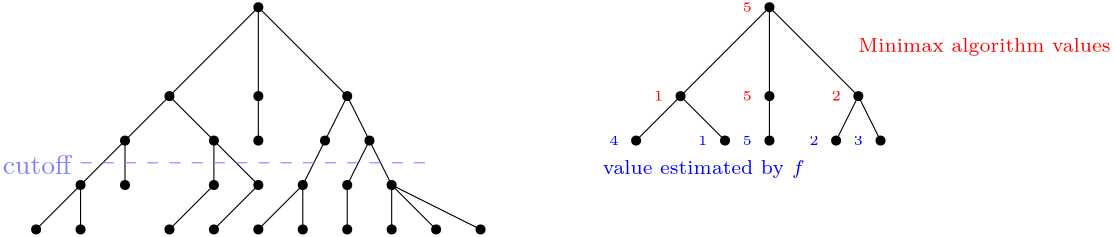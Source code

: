 <?xml version="1.0"?>
<!DOCTYPE ipe SYSTEM "ipe.dtd">
<ipe version="70218" creator="Ipe 7.2.28">
<info created="D:20251020163018" modified="D:20251020163210"/>
<ipestyle name="basic">
<symbol name="arrow/arc(spx)">
<path stroke="sym-stroke" fill="sym-stroke" pen="sym-pen">
0 0 m
-1 0.333 l
-1 -0.333 l
h
</path>
</symbol>
<symbol name="arrow/farc(spx)">
<path stroke="sym-stroke" fill="white" pen="sym-pen">
0 0 m
-1 0.333 l
-1 -0.333 l
h
</path>
</symbol>
<symbol name="arrow/ptarc(spx)">
<path stroke="sym-stroke" fill="sym-stroke" pen="sym-pen">
0 0 m
-1 0.333 l
-0.8 0 l
-1 -0.333 l
h
</path>
</symbol>
<symbol name="arrow/fptarc(spx)">
<path stroke="sym-stroke" fill="white" pen="sym-pen">
0 0 m
-1 0.333 l
-0.8 0 l
-1 -0.333 l
h
</path>
</symbol>
<symbol name="mark/circle(sx)" transformations="translations">
<path fill="sym-stroke">
0.6 0 0 0.6 0 0 e
0.4 0 0 0.4 0 0 e
</path>
</symbol>
<symbol name="mark/disk(sx)" transformations="translations">
<path fill="sym-stroke">
0.6 0 0 0.6 0 0 e
</path>
</symbol>
<symbol name="mark/fdisk(sfx)" transformations="translations">
<group>
<path fill="sym-fill">
0.5 0 0 0.5 0 0 e
</path>
<path fill="sym-stroke" fillrule="eofill">
0.6 0 0 0.6 0 0 e
0.4 0 0 0.4 0 0 e
</path>
</group>
</symbol>
<symbol name="mark/box(sx)" transformations="translations">
<path fill="sym-stroke" fillrule="eofill">
-0.6 -0.6 m
0.6 -0.6 l
0.6 0.6 l
-0.6 0.6 l
h
-0.4 -0.4 m
0.4 -0.4 l
0.4 0.4 l
-0.4 0.4 l
h
</path>
</symbol>
<symbol name="mark/square(sx)" transformations="translations">
<path fill="sym-stroke">
-0.6 -0.6 m
0.6 -0.6 l
0.6 0.6 l
-0.6 0.6 l
h
</path>
</symbol>
<symbol name="mark/fsquare(sfx)" transformations="translations">
<group>
<path fill="sym-fill">
-0.5 -0.5 m
0.5 -0.5 l
0.5 0.5 l
-0.5 0.5 l
h
</path>
<path fill="sym-stroke" fillrule="eofill">
-0.6 -0.6 m
0.6 -0.6 l
0.6 0.6 l
-0.6 0.6 l
h
-0.4 -0.4 m
0.4 -0.4 l
0.4 0.4 l
-0.4 0.4 l
h
</path>
</group>
</symbol>
<symbol name="mark/cross(sx)" transformations="translations">
<group>
<path fill="sym-stroke">
-0.43 -0.57 m
0.57 0.43 l
0.43 0.57 l
-0.57 -0.43 l
h
</path>
<path fill="sym-stroke">
-0.43 0.57 m
0.57 -0.43 l
0.43 -0.57 l
-0.57 0.43 l
h
</path>
</group>
</symbol>
<symbol name="arrow/fnormal(spx)">
<path stroke="sym-stroke" fill="white" pen="sym-pen">
0 0 m
-1 0.333 l
-1 -0.333 l
h
</path>
</symbol>
<symbol name="arrow/pointed(spx)">
<path stroke="sym-stroke" fill="sym-stroke" pen="sym-pen">
0 0 m
-1 0.333 l
-0.8 0 l
-1 -0.333 l
h
</path>
</symbol>
<symbol name="arrow/fpointed(spx)">
<path stroke="sym-stroke" fill="white" pen="sym-pen">
0 0 m
-1 0.333 l
-0.8 0 l
-1 -0.333 l
h
</path>
</symbol>
<symbol name="arrow/linear(spx)">
<path stroke="sym-stroke" pen="sym-pen">
-1 0.333 m
0 0 l
-1 -0.333 l
</path>
</symbol>
<symbol name="arrow/fdouble(spx)">
<path stroke="sym-stroke" fill="white" pen="sym-pen">
0 0 m
-1 0.333 l
-1 -0.333 l
h
-1 0 m
-2 0.333 l
-2 -0.333 l
h
</path>
</symbol>
<symbol name="arrow/double(spx)">
<path stroke="sym-stroke" fill="sym-stroke" pen="sym-pen">
0 0 m
-1 0.333 l
-1 -0.333 l
h
-1 0 m
-2 0.333 l
-2 -0.333 l
h
</path>
</symbol>
<symbol name="arrow/mid-normal(spx)">
<path stroke="sym-stroke" fill="sym-stroke" pen="sym-pen">
0.5 0 m
-0.5 0.333 l
-0.5 -0.333 l
h
</path>
</symbol>
<symbol name="arrow/mid-fnormal(spx)">
<path stroke="sym-stroke" fill="white" pen="sym-pen">
0.5 0 m
-0.5 0.333 l
-0.5 -0.333 l
h
</path>
</symbol>
<symbol name="arrow/mid-pointed(spx)">
<path stroke="sym-stroke" fill="sym-stroke" pen="sym-pen">
0.5 0 m
-0.5 0.333 l
-0.3 0 l
-0.5 -0.333 l
h
</path>
</symbol>
<symbol name="arrow/mid-fpointed(spx)">
<path stroke="sym-stroke" fill="white" pen="sym-pen">
0.5 0 m
-0.5 0.333 l
-0.3 0 l
-0.5 -0.333 l
h
</path>
</symbol>
<symbol name="arrow/mid-double(spx)">
<path stroke="sym-stroke" fill="sym-stroke" pen="sym-pen">
1 0 m
0 0.333 l
0 -0.333 l
h
0 0 m
-1 0.333 l
-1 -0.333 l
h
</path>
</symbol>
<symbol name="arrow/mid-fdouble(spx)">
<path stroke="sym-stroke" fill="white" pen="sym-pen">
1 0 m
0 0.333 l
0 -0.333 l
h
0 0 m
-1 0.333 l
-1 -0.333 l
h
</path>
</symbol>
<anglesize name="22.5 deg" value="22.5"/>
<anglesize name="30 deg" value="30"/>
<anglesize name="45 deg" value="45"/>
<anglesize name="60 deg" value="60"/>
<anglesize name="90 deg" value="90"/>
<arrowsize name="large" value="10"/>
<arrowsize name="small" value="5"/>
<arrowsize name="tiny" value="3"/>
<color name="blue" value="0 0 1"/>
<color name="brown" value="0.647 0.165 0.165"/>
<color name="darkblue" value="0 0 0.545"/>
<color name="darkcyan" value="0 0.545 0.545"/>
<color name="darkgray" value="0.663"/>
<color name="darkgreen" value="0 0.392 0"/>
<color name="darkmagenta" value="0.545 0 0.545"/>
<color name="darkorange" value="1 0.549 0"/>
<color name="darkred" value="0.545 0 0"/>
<color name="gold" value="1 0.843 0"/>
<color name="gray" value="0.745"/>
<color name="green" value="0 1 0"/>
<color name="lightblue" value="0.678 0.847 0.902"/>
<color name="lightcyan" value="0.878 1 1"/>
<color name="lightgray" value="0.827"/>
<color name="lightgreen" value="0.565 0.933 0.565"/>
<color name="lightyellow" value="1 1 0.878"/>
<color name="navy" value="0 0 0.502"/>
<color name="orange" value="1 0.647 0"/>
<color name="pink" value="1 0.753 0.796"/>
<color name="purple" value="0.627 0.125 0.941"/>
<color name="red" value="1 0 0"/>
<color name="seagreen" value="0.18 0.545 0.341"/>
<color name="turquoise" value="0.251 0.878 0.816"/>
<color name="violet" value="0.933 0.51 0.933"/>
<color name="yellow" value="1 1 0"/>
<dashstyle name="dash dot dotted" value="[4 2 1 2 1 2] 0"/>
<dashstyle name="dash dotted" value="[4 2 1 2] 0"/>
<dashstyle name="dashed" value="[4] 0"/>
<dashstyle name="dotted" value="[1 3] 0"/>
<gridsize name="10 pts (~3.5 mm)" value="10"/>
<gridsize name="14 pts (~5 mm)" value="14"/>
<gridsize name="16 pts (~6 mm)" value="16"/>
<gridsize name="20 pts (~7 mm)" value="20"/>
<gridsize name="28 pts (~10 mm)" value="28"/>
<gridsize name="32 pts (~12 mm)" value="32"/>
<gridsize name="4 pts" value="4"/>
<gridsize name="56 pts (~20 mm)" value="56"/>
<gridsize name="8 pts (~3 mm)" value="8"/>
<opacity name="10%" value="0.1"/>
<opacity name="30%" value="0.3"/>
<opacity name="50%" value="0.5"/>
<opacity name="75%" value="0.75"/>
<pen name="fat" value="1.2"/>
<pen name="heavier" value="0.8"/>
<pen name="ultrafat" value="2"/>
<symbolsize name="large" value="5"/>
<symbolsize name="small" value="2"/>
<symbolsize name="tiny" value="1.1"/>
<textsize name="Huge" value="\Huge"/>
<textsize name="LARGE" value="\LARGE"/>
<textsize name="Large" value="\Large"/>
<textsize name="footnote" value="\footnotesize"/>
<textsize name="huge" value="\huge"/>
<textsize name="large" value="\large"/>
<textsize name="script" value="\scriptsize"/>
<textsize name="small" value="\small"/>
<textsize name="tiny" value="\tiny"/>
<textstyle name="center" begin="\begin{center}" end="\end{center}"/>
<textstyle name="item" begin="\begin{itemize}\item{}" end="\end{itemize}"/>
<textstyle name="itemize" begin="\begin{itemize}" end="\end{itemize}"/>
<tiling name="falling" angle="-60" step="4" width="1"/>
<tiling name="rising" angle="30" step="4" width="1"/>
</ipestyle>
<page>
<layer name="alpha"/>
<view layers="alpha" active="alpha"/>
<use layer="alpha" name="mark/disk(sx)" pos="208 768" size="normal" stroke="black"/>
<use name="mark/disk(sx)" pos="176 736" size="normal" stroke="black"/>
<use name="mark/disk(sx)" pos="208 736" size="normal" stroke="black"/>
<use name="mark/disk(sx)" pos="240 736" size="normal" stroke="black"/>
<use name="mark/disk(sx)" pos="144 704" size="normal" stroke="black"/>
<use name="mark/disk(sx)" pos="160 704" size="normal" stroke="black"/>
<use name="mark/disk(sx)" pos="192 704" size="normal" stroke="black"/>
<use name="mark/disk(sx)" pos="208 704" size="normal" stroke="black"/>
<use name="mark/disk(sx)" pos="224 704" size="normal" stroke="black"/>
<use name="mark/disk(sx)" pos="240 704" size="normal" stroke="black"/>
<use name="mark/disk(sx)" pos="256 704" size="normal" stroke="black"/>
<use name="mark/disk(sx)" pos="128 688" size="normal" stroke="black"/>
<use name="mark/disk(sx)" pos="144 688" size="normal" stroke="black"/>
<use name="mark/disk(sx)" pos="176 688" size="normal" stroke="black"/>
<use name="mark/disk(sx)" pos="192 688" size="normal" stroke="black"/>
<use name="mark/disk(sx)" pos="208 688" size="normal" stroke="black"/>
<use name="mark/disk(sx)" pos="224 688" size="normal" stroke="black"/>
<use name="mark/disk(sx)" pos="240 688" size="normal" stroke="black"/>
<use name="mark/disk(sx)" pos="256 688" size="normal" stroke="black"/>
<use name="mark/disk(sx)" pos="272 688" size="normal" stroke="black"/>
<use name="mark/disk(sx)" pos="288 688" size="normal" stroke="black"/>
<use name="mark/disk(sx)" pos="160 720" size="normal" stroke="black"/>
<use name="mark/disk(sx)" pos="192 720" size="normal" stroke="black"/>
<use name="mark/disk(sx)" pos="208 720" size="normal" stroke="black"/>
<use name="mark/disk(sx)" pos="232 720" size="normal" stroke="black"/>
<use name="mark/disk(sx)" pos="248 720" size="normal" stroke="black"/>
<path stroke="black">
208 768 m
176 736 l
</path>
<path stroke="black">
208 768 m
208 736 l
</path>
<path stroke="black">
208 768 m
240 736 l
</path>
<path stroke="black">
176 736 m
160 720 l
</path>
<path stroke="black">
176 736 m
192 720 l
</path>
<path stroke="black">
208 736 m
208 720 l
</path>
<path stroke="black">
232 720 m
240 736 l
248 720 l
</path>
<path stroke="black">
232 720 m
224 704 l
</path>
<path stroke="black">
248 720 m
240 704 l
</path>
<path stroke="black">
248 720 m
256 704 l
</path>
<path stroke="black">
256 704 m
288 688 l
</path>
<path stroke="black">
256 704 m
272 688 l
</path>
<path stroke="black">
256 704 m
256 688 l
</path>
<path stroke="black">
240 704 m
240 688 l
</path>
<path stroke="black">
224 704 m
224 688 l
</path>
<path stroke="black">
224 704 m
208 688 l
</path>
<path stroke="black">
192 720 m
208 704 l
</path>
<path stroke="black">
192 720 m
192 704 l
</path>
<path stroke="black">
192 704 m
176 688 l
</path>
<path stroke="black">
208 704 m
192 688 l
</path>
<path stroke="black">
160 720 m
160 704 l
</path>
<path stroke="black">
160 720 m
144 704 l
</path>
<path stroke="black">
144 704 m
128 688 l
</path>
<path stroke="black">
144 704 m
144 688 l
</path>
<use matrix="1 0 0 1 184 0" name="mark/disk(sx)" pos="208 768" size="normal" stroke="black"/>
<use matrix="1 0 0 1 184 0" name="mark/disk(sx)" pos="176 736" size="normal" stroke="black"/>
<use matrix="1 0 0 1 184 0" name="mark/disk(sx)" pos="208 736" size="normal" stroke="black"/>
<use matrix="1 0 0 1 184 0" name="mark/disk(sx)" pos="240 736" size="normal" stroke="black"/>
<use matrix="1 0 0 1 184 0" name="mark/disk(sx)" pos="160 720" size="normal" stroke="black"/>
<use matrix="1 0 0 1 184 0" name="mark/disk(sx)" pos="192 720" size="normal" stroke="black"/>
<use matrix="1 0 0 1 184 0" name="mark/disk(sx)" pos="208 720" size="normal" stroke="black"/>
<use matrix="1 0 0 1 184 0" name="mark/disk(sx)" pos="232 720" size="normal" stroke="black"/>
<use matrix="1 0 0 1 184 0" name="mark/disk(sx)" pos="248 720" size="normal" stroke="black"/>
<path matrix="1 0 0 1 184 0" stroke="black">
208 768 m
176 736 l
</path>
<path matrix="1 0 0 1 184 0" stroke="black">
208 768 m
208 736 l
</path>
<path matrix="1 0 0 1 184 0" stroke="black">
208 768 m
240 736 l
</path>
<path matrix="1 0 0 1 184 0" stroke="black">
176 736 m
160 720 l
</path>
<path matrix="1 0 0 1 184 0" stroke="black">
176 736 m
192 720 l
</path>
<path matrix="1 0 0 1 184 0" stroke="black">
208 736 m
208 720 l
</path>
<path matrix="1 0 0 1 184 0" stroke="black">
232 720 m
240 736 l
248 720 l
</path>
<path stroke="0.502 0.502 1" dash="dashed">
144 712 m
268 712 l
</path>
<text matrix="1 0 0 1 -144 -12" transformations="translations" pos="260 720" stroke="0.502 0.502 1" type="label" width="24.63" height="6.918" depth="0" valign="baseline">cutoff</text>
<text matrix="1 0 0 1 4 0" transformations="translations" pos="332 720" stroke="0 0 1" type="label" width="3.39" height="3.21" depth="0" halign="center" valign="center" size="tiny" style="math">4</text>
<text matrix="1 0 0 1 36 0" transformations="translations" pos="332 720" stroke="0 0 1" type="label" width="3.39" height="3.21" depth="0" halign="center" valign="center" size="tiny" style="math">1</text>
<text matrix="1 0 0 1 52 0" transformations="translations" pos="332 720" stroke="0 0 1" type="label" width="3.39" height="3.21" depth="0" halign="center" valign="center" size="tiny" style="math">5</text>
<text matrix="1 0 0 1 76 0" transformations="translations" pos="332 720" stroke="0 0 1" type="label" width="3.39" height="3.21" depth="0" halign="center" valign="center" size="tiny" style="math">2</text>
<text matrix="1 0 0 1 92 0" transformations="translations" pos="332 720" stroke="0 0 1" type="label" width="3.39" height="3.21" depth="0" halign="center" valign="center" size="tiny" style="math">3</text>
<text transformations="translations" pos="332 708" stroke="0 0 1" type="label" width="72.656" height="4.849" depth="1.35" valign="baseline" size="script">value estimated by $f$</text>
<text matrix="1 0 0 1 92 44" transformations="translations" pos="332 708" stroke="1 0 0" type="label" width="90.828" height="4.849" depth="1.35" valign="baseline" size="script">Minimax algorithm values</text>
<text matrix="1 0 0 1 20 16" transformations="translations" pos="332 720" stroke="1 0 0" type="label" width="3.39" height="3.21" depth="0" halign="center" valign="center" size="tiny" style="math">1</text>
<text matrix="1 0 0 1 52 16" transformations="translations" pos="332 720" stroke="1 0 0" type="label" width="3.39" height="3.21" depth="0" halign="center" valign="center" size="tiny" style="math">5</text>
<text matrix="1 0 0 1 84 16" transformations="translations" pos="332 720" stroke="1 0 0" type="label" width="3.39" height="3.21" depth="0" halign="center" valign="center" size="tiny" style="math">2</text>
<text matrix="1 0 0 1 52 48" transformations="translations" pos="332 720" stroke="1 0 0" type="label" halign="center" valign="center" size="tiny" style="math">5</text>
</page>
</ipe>

